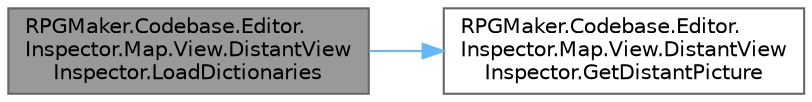 digraph "RPGMaker.Codebase.Editor.Inspector.Map.View.DistantViewInspector.LoadDictionaries"
{
 // LATEX_PDF_SIZE
  bgcolor="transparent";
  edge [fontname=Helvetica,fontsize=10,labelfontname=Helvetica,labelfontsize=10];
  node [fontname=Helvetica,fontsize=10,shape=box,height=0.2,width=0.4];
  rankdir="LR";
  Node1 [id="Node000001",label="RPGMaker.Codebase.Editor.\lInspector.Map.View.DistantView\lInspector.LoadDictionaries",height=0.2,width=0.4,color="gray40", fillcolor="grey60", style="filled", fontcolor="black",tooltip=" "];
  Node1 -> Node2 [id="edge1_Node000001_Node000002",color="steelblue1",style="solid",tooltip=" "];
  Node2 [id="Node000002",label="RPGMaker.Codebase.Editor.\lInspector.Map.View.DistantView\lInspector.GetDistantPicture",height=0.2,width=0.4,color="grey40", fillcolor="white", style="filled",URL="$d9/d2f/class_r_p_g_maker_1_1_codebase_1_1_editor_1_1_inspector_1_1_map_1_1_view_1_1_distant_view_inspector.html#a50c2d79ba3e561ab521dd195cd437a5b",tooltip="今の遠景のフォルダ内の画像名を取得してきてListに込める部分"];
}
